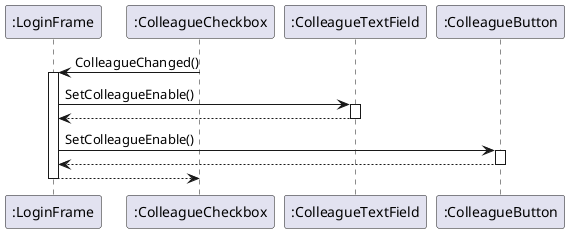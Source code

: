 @startuml
'https://plantuml.com/sequence-diagram

participant ":LoginFrame" as lf
participant ":ColleagueCheckbox" as cb
participant ":ColleagueTextField" as tf
participant ":ColleagueButton" as bt

autoactivate on
lf <- cb: ColleagueChanged()
lf -> tf: SetColleagueEnable()
return
lf -> bt: SetColleagueEnable()
return
return

@enduml